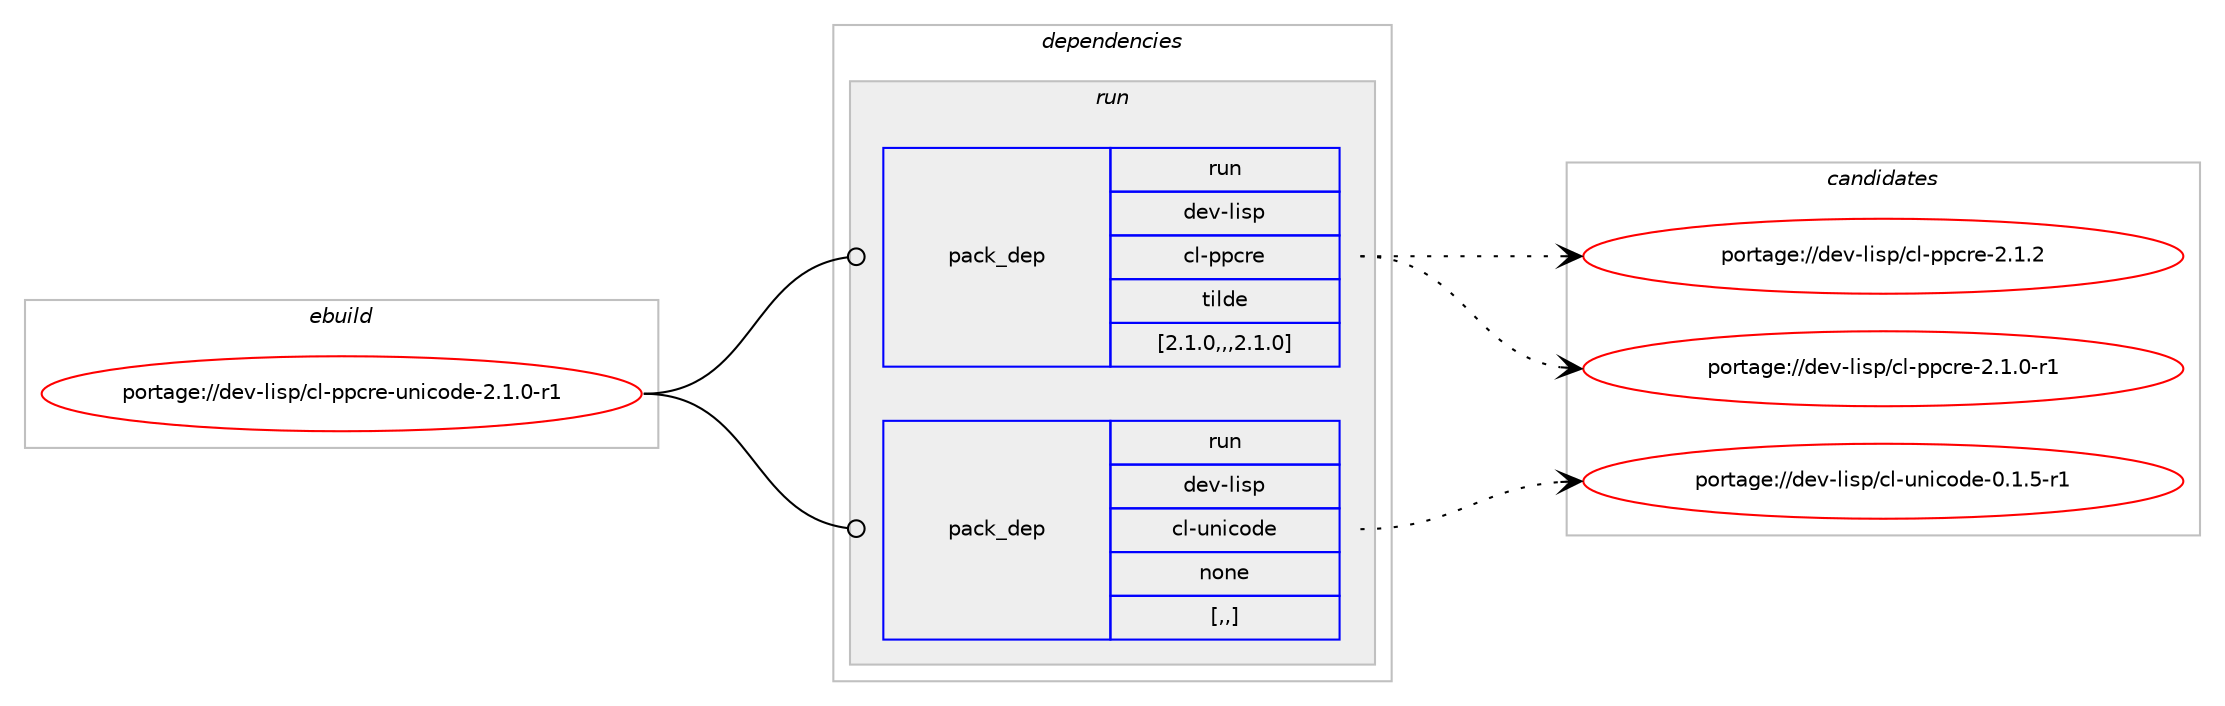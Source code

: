 digraph prolog {

# *************
# Graph options
# *************

newrank=true;
concentrate=true;
compound=true;
graph [rankdir=LR,fontname=Helvetica,fontsize=10,ranksep=1.5];#, ranksep=2.5, nodesep=0.2];
edge  [arrowhead=vee];
node  [fontname=Helvetica,fontsize=10];

# **********
# The ebuild
# **********

subgraph cluster_leftcol {
color=gray;
label=<<i>ebuild</i>>;
id [label="portage://dev-lisp/cl-ppcre-unicode-2.1.0-r1", color=red, width=4, href="../dev-lisp/cl-ppcre-unicode-2.1.0-r1.svg"];
}

# ****************
# The dependencies
# ****************

subgraph cluster_midcol {
color=gray;
label=<<i>dependencies</i>>;
subgraph cluster_compile {
fillcolor="#eeeeee";
style=filled;
label=<<i>compile</i>>;
}
subgraph cluster_compileandrun {
fillcolor="#eeeeee";
style=filled;
label=<<i>compile and run</i>>;
}
subgraph cluster_run {
fillcolor="#eeeeee";
style=filled;
label=<<i>run</i>>;
subgraph pack86028 {
dependency116098 [label=<<TABLE BORDER="0" CELLBORDER="1" CELLSPACING="0" CELLPADDING="4" WIDTH="220"><TR><TD ROWSPAN="6" CELLPADDING="30">pack_dep</TD></TR><TR><TD WIDTH="110">run</TD></TR><TR><TD>dev-lisp</TD></TR><TR><TD>cl-ppcre</TD></TR><TR><TD>tilde</TD></TR><TR><TD>[2.1.0,,,2.1.0]</TD></TR></TABLE>>, shape=none, color=blue];
}
id:e -> dependency116098:w [weight=20,style="solid",arrowhead="odot"];
subgraph pack86029 {
dependency116099 [label=<<TABLE BORDER="0" CELLBORDER="1" CELLSPACING="0" CELLPADDING="4" WIDTH="220"><TR><TD ROWSPAN="6" CELLPADDING="30">pack_dep</TD></TR><TR><TD WIDTH="110">run</TD></TR><TR><TD>dev-lisp</TD></TR><TR><TD>cl-unicode</TD></TR><TR><TD>none</TD></TR><TR><TD>[,,]</TD></TR></TABLE>>, shape=none, color=blue];
}
id:e -> dependency116099:w [weight=20,style="solid",arrowhead="odot"];
}
}

# **************
# The candidates
# **************

subgraph cluster_choices {
rank=same;
color=gray;
label=<<i>candidates</i>>;

subgraph choice86028 {
color=black;
nodesep=1;
choice1001011184510810511511247991084511211299114101455046494650 [label="portage://dev-lisp/cl-ppcre-2.1.2", color=red, width=4,href="../dev-lisp/cl-ppcre-2.1.2.svg"];
choice10010111845108105115112479910845112112991141014550464946484511449 [label="portage://dev-lisp/cl-ppcre-2.1.0-r1", color=red, width=4,href="../dev-lisp/cl-ppcre-2.1.0-r1.svg"];
dependency116098:e -> choice1001011184510810511511247991084511211299114101455046494650:w [style=dotted,weight="100"];
dependency116098:e -> choice10010111845108105115112479910845112112991141014550464946484511449:w [style=dotted,weight="100"];
}
subgraph choice86029 {
color=black;
nodesep=1;
choice10010111845108105115112479910845117110105991111001014548464946534511449 [label="portage://dev-lisp/cl-unicode-0.1.5-r1", color=red, width=4,href="../dev-lisp/cl-unicode-0.1.5-r1.svg"];
dependency116099:e -> choice10010111845108105115112479910845117110105991111001014548464946534511449:w [style=dotted,weight="100"];
}
}

}
